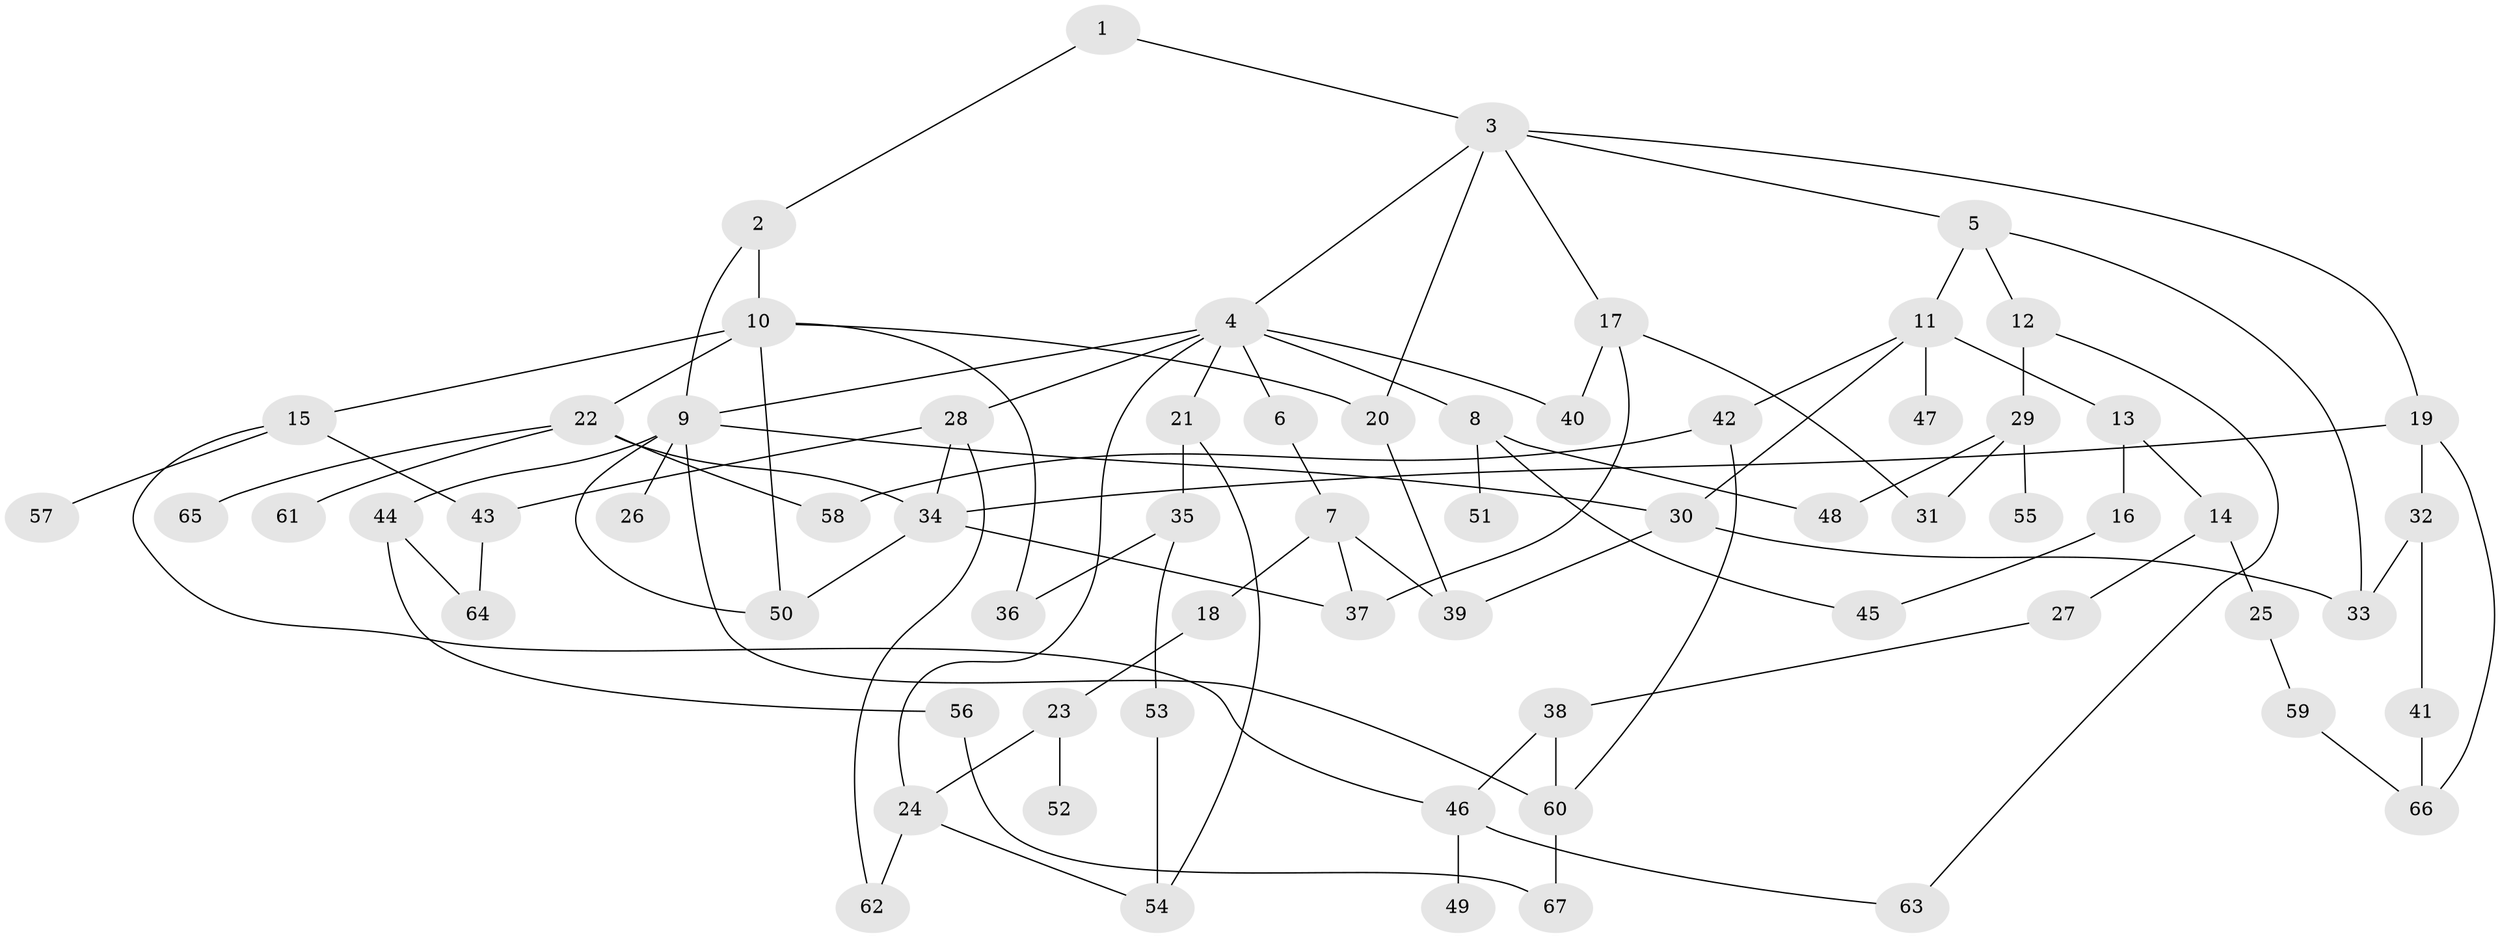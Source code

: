 // coarse degree distribution, {2: 0.18181818181818182, 7: 0.045454545454545456, 6: 0.06818181818181818, 9: 0.022727272727272728, 5: 0.06818181818181818, 4: 0.20454545454545456, 3: 0.25, 1: 0.1590909090909091}
// Generated by graph-tools (version 1.1) at 2025/51/02/27/25 19:51:40]
// undirected, 67 vertices, 98 edges
graph export_dot {
graph [start="1"]
  node [color=gray90,style=filled];
  1;
  2;
  3;
  4;
  5;
  6;
  7;
  8;
  9;
  10;
  11;
  12;
  13;
  14;
  15;
  16;
  17;
  18;
  19;
  20;
  21;
  22;
  23;
  24;
  25;
  26;
  27;
  28;
  29;
  30;
  31;
  32;
  33;
  34;
  35;
  36;
  37;
  38;
  39;
  40;
  41;
  42;
  43;
  44;
  45;
  46;
  47;
  48;
  49;
  50;
  51;
  52;
  53;
  54;
  55;
  56;
  57;
  58;
  59;
  60;
  61;
  62;
  63;
  64;
  65;
  66;
  67;
  1 -- 2;
  1 -- 3;
  2 -- 9;
  2 -- 10;
  3 -- 4;
  3 -- 5;
  3 -- 17;
  3 -- 19;
  3 -- 20;
  4 -- 6;
  4 -- 8;
  4 -- 21;
  4 -- 28;
  4 -- 40;
  4 -- 24;
  4 -- 9;
  5 -- 11;
  5 -- 12;
  5 -- 33;
  6 -- 7;
  7 -- 18;
  7 -- 39;
  7 -- 37;
  8 -- 45;
  8 -- 51;
  8 -- 48;
  9 -- 26;
  9 -- 30;
  9 -- 44;
  9 -- 60;
  9 -- 50;
  10 -- 15;
  10 -- 22;
  10 -- 36;
  10 -- 50;
  10 -- 20;
  11 -- 13;
  11 -- 42;
  11 -- 47;
  11 -- 30;
  12 -- 29;
  12 -- 63;
  13 -- 14;
  13 -- 16;
  14 -- 25;
  14 -- 27;
  15 -- 43;
  15 -- 57;
  15 -- 46;
  16 -- 45;
  17 -- 37;
  17 -- 40;
  17 -- 31;
  18 -- 23;
  19 -- 32;
  19 -- 66;
  19 -- 34;
  20 -- 39;
  21 -- 35;
  21 -- 54;
  22 -- 58;
  22 -- 61;
  22 -- 65;
  22 -- 34;
  23 -- 24;
  23 -- 52;
  24 -- 62;
  24 -- 54;
  25 -- 59;
  27 -- 38;
  28 -- 34;
  28 -- 43;
  28 -- 62;
  29 -- 31;
  29 -- 48;
  29 -- 55;
  30 -- 39;
  30 -- 33;
  32 -- 33;
  32 -- 41;
  34 -- 50;
  34 -- 37;
  35 -- 36;
  35 -- 53;
  38 -- 46;
  38 -- 60;
  41 -- 66;
  42 -- 60;
  42 -- 58;
  43 -- 64;
  44 -- 56;
  44 -- 64;
  46 -- 49;
  46 -- 63;
  53 -- 54;
  56 -- 67;
  59 -- 66;
  60 -- 67;
}
